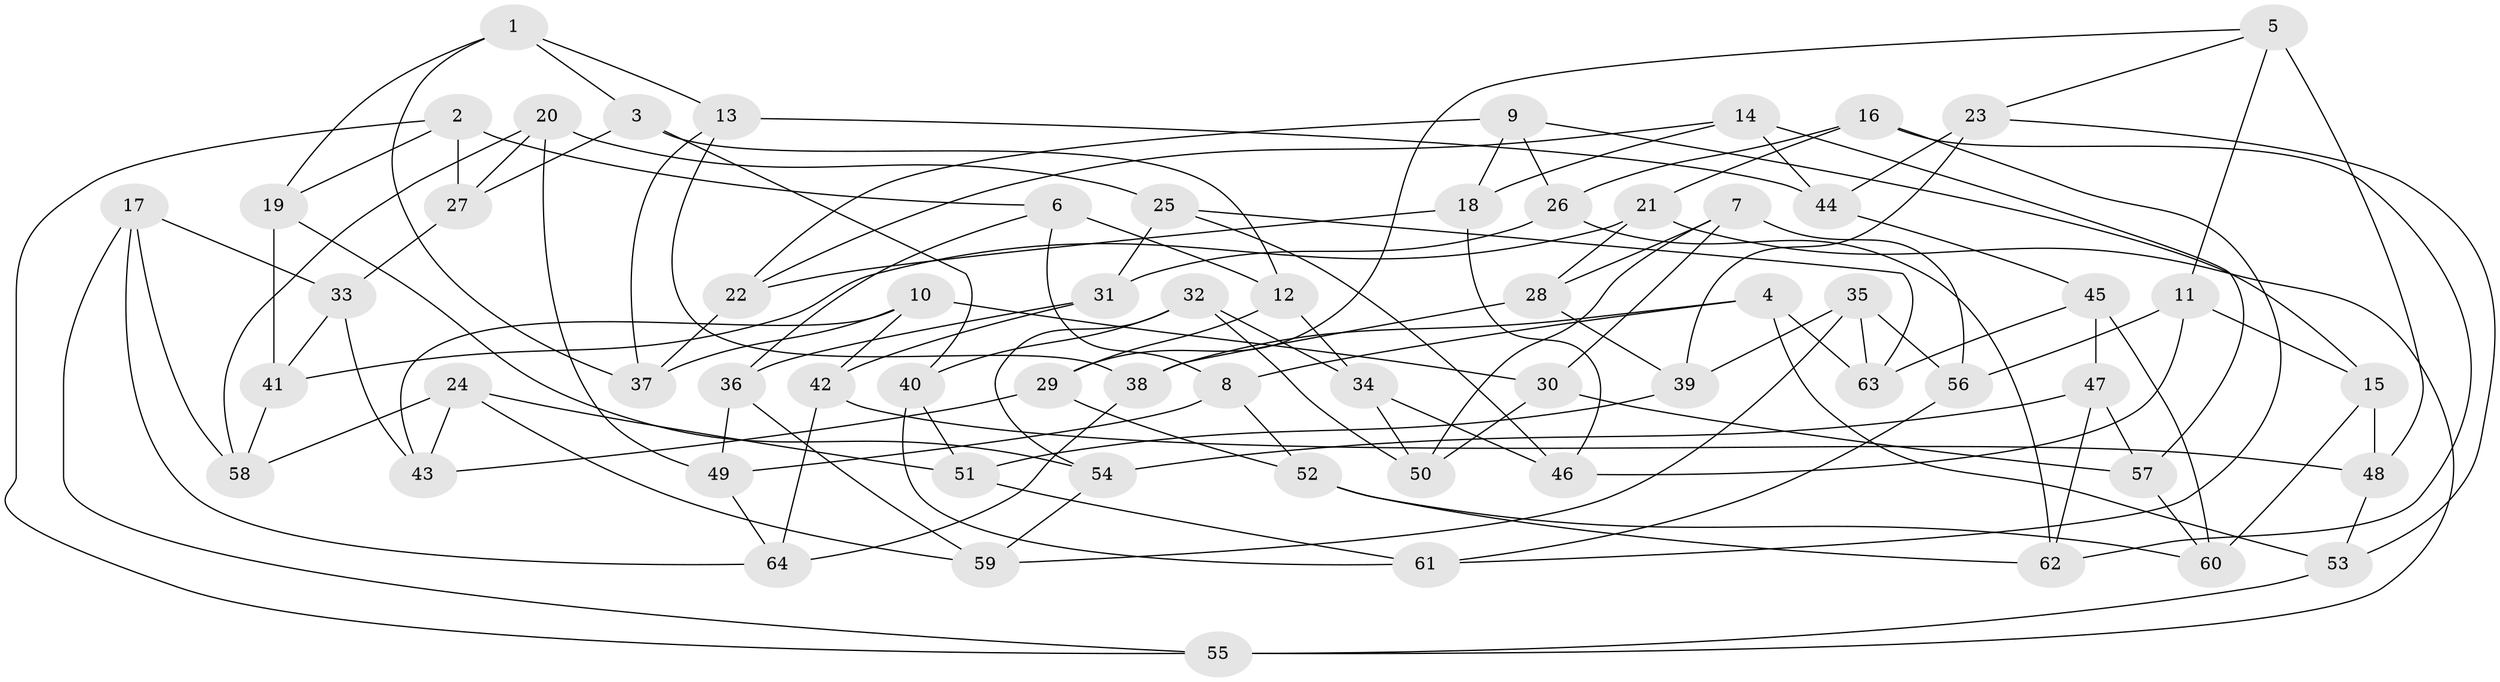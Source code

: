 // coarse degree distribution, {5: 0.13636363636363635, 6: 0.3181818181818182, 4: 0.5, 3: 0.045454545454545456}
// Generated by graph-tools (version 1.1) at 2025/24/03/03/25 07:24:28]
// undirected, 64 vertices, 128 edges
graph export_dot {
graph [start="1"]
  node [color=gray90,style=filled];
  1;
  2;
  3;
  4;
  5;
  6;
  7;
  8;
  9;
  10;
  11;
  12;
  13;
  14;
  15;
  16;
  17;
  18;
  19;
  20;
  21;
  22;
  23;
  24;
  25;
  26;
  27;
  28;
  29;
  30;
  31;
  32;
  33;
  34;
  35;
  36;
  37;
  38;
  39;
  40;
  41;
  42;
  43;
  44;
  45;
  46;
  47;
  48;
  49;
  50;
  51;
  52;
  53;
  54;
  55;
  56;
  57;
  58;
  59;
  60;
  61;
  62;
  63;
  64;
  1 -- 37;
  1 -- 19;
  1 -- 13;
  1 -- 3;
  2 -- 27;
  2 -- 19;
  2 -- 55;
  2 -- 6;
  3 -- 40;
  3 -- 12;
  3 -- 27;
  4 -- 63;
  4 -- 38;
  4 -- 53;
  4 -- 8;
  5 -- 23;
  5 -- 11;
  5 -- 29;
  5 -- 48;
  6 -- 36;
  6 -- 8;
  6 -- 12;
  7 -- 30;
  7 -- 56;
  7 -- 50;
  7 -- 28;
  8 -- 52;
  8 -- 49;
  9 -- 22;
  9 -- 18;
  9 -- 26;
  9 -- 15;
  10 -- 42;
  10 -- 43;
  10 -- 30;
  10 -- 37;
  11 -- 46;
  11 -- 15;
  11 -- 56;
  12 -- 29;
  12 -- 34;
  13 -- 38;
  13 -- 44;
  13 -- 37;
  14 -- 18;
  14 -- 57;
  14 -- 44;
  14 -- 22;
  15 -- 48;
  15 -- 60;
  16 -- 21;
  16 -- 62;
  16 -- 61;
  16 -- 26;
  17 -- 64;
  17 -- 55;
  17 -- 33;
  17 -- 58;
  18 -- 22;
  18 -- 46;
  19 -- 54;
  19 -- 41;
  20 -- 25;
  20 -- 49;
  20 -- 58;
  20 -- 27;
  21 -- 55;
  21 -- 28;
  21 -- 41;
  22 -- 37;
  23 -- 39;
  23 -- 44;
  23 -- 53;
  24 -- 43;
  24 -- 58;
  24 -- 59;
  24 -- 51;
  25 -- 31;
  25 -- 46;
  25 -- 63;
  26 -- 31;
  26 -- 62;
  27 -- 33;
  28 -- 38;
  28 -- 39;
  29 -- 52;
  29 -- 43;
  30 -- 57;
  30 -- 50;
  31 -- 36;
  31 -- 42;
  32 -- 40;
  32 -- 34;
  32 -- 50;
  32 -- 54;
  33 -- 41;
  33 -- 43;
  34 -- 50;
  34 -- 46;
  35 -- 59;
  35 -- 63;
  35 -- 39;
  35 -- 56;
  36 -- 59;
  36 -- 49;
  38 -- 64;
  39 -- 51;
  40 -- 61;
  40 -- 51;
  41 -- 58;
  42 -- 48;
  42 -- 64;
  44 -- 45;
  45 -- 63;
  45 -- 47;
  45 -- 60;
  47 -- 54;
  47 -- 62;
  47 -- 57;
  48 -- 53;
  49 -- 64;
  51 -- 61;
  52 -- 62;
  52 -- 60;
  53 -- 55;
  54 -- 59;
  56 -- 61;
  57 -- 60;
}
